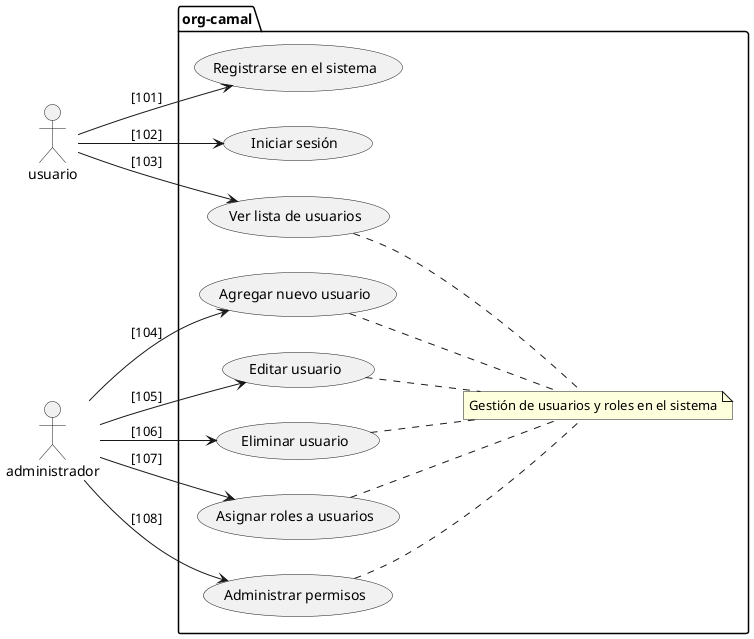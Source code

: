 @startuml
actor "usuario" as cli
actor "administrador" as adm
left to right direction
package "org-camal" {
note "Gestión de usuarios y roles en el sistema" as N1

    usecase "Registrarse en el sistema" as registrarse
    usecase "Iniciar sesión" as login
    usecase "Ver lista de usuarios" as verUsuarios
    usecase "Agregar nuevo usuario" as agregarUsuario
    usecase "Editar usuario" as editarUsuario
    usecase "Eliminar usuario" as eliminarUsuario
    usecase "Asignar roles a usuarios" as asignarRoles
    usecase "Administrar permisos" as administrarPermisos

    verUsuarios .. N1
    agregarUsuario .. N1
    editarUsuario .. N1
    eliminarUsuario .. N1
    asignarRoles .. N1
    administrarPermisos .. N1
}

cli --> registrarse : [101]
cli --> login : [102]
cli --> verUsuarios : [103]
adm --> agregarUsuario : [104]
adm --> editarUsuario : [105]
adm --> eliminarUsuario : [106]
adm --> asignarRoles : [107]
adm --> administrarPermisos : [108]

@enduml
